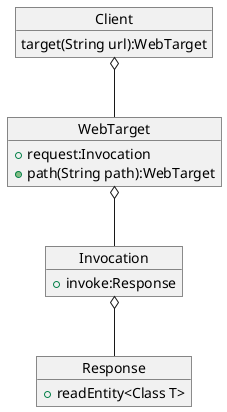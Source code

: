@startuml img/jaxrs2-client.png

object Client {
    target(String url):WebTarget
}
object WebTarget {
  +request:Invocation
  +path(String path):WebTarget
}
object Invocation {
    +invoke:Response
}
object Response {
    +readEntity<Class T>
}
Client o-- WebTarget
WebTarget o-- Invocation
Invocation o-- Response

@enduml
		
